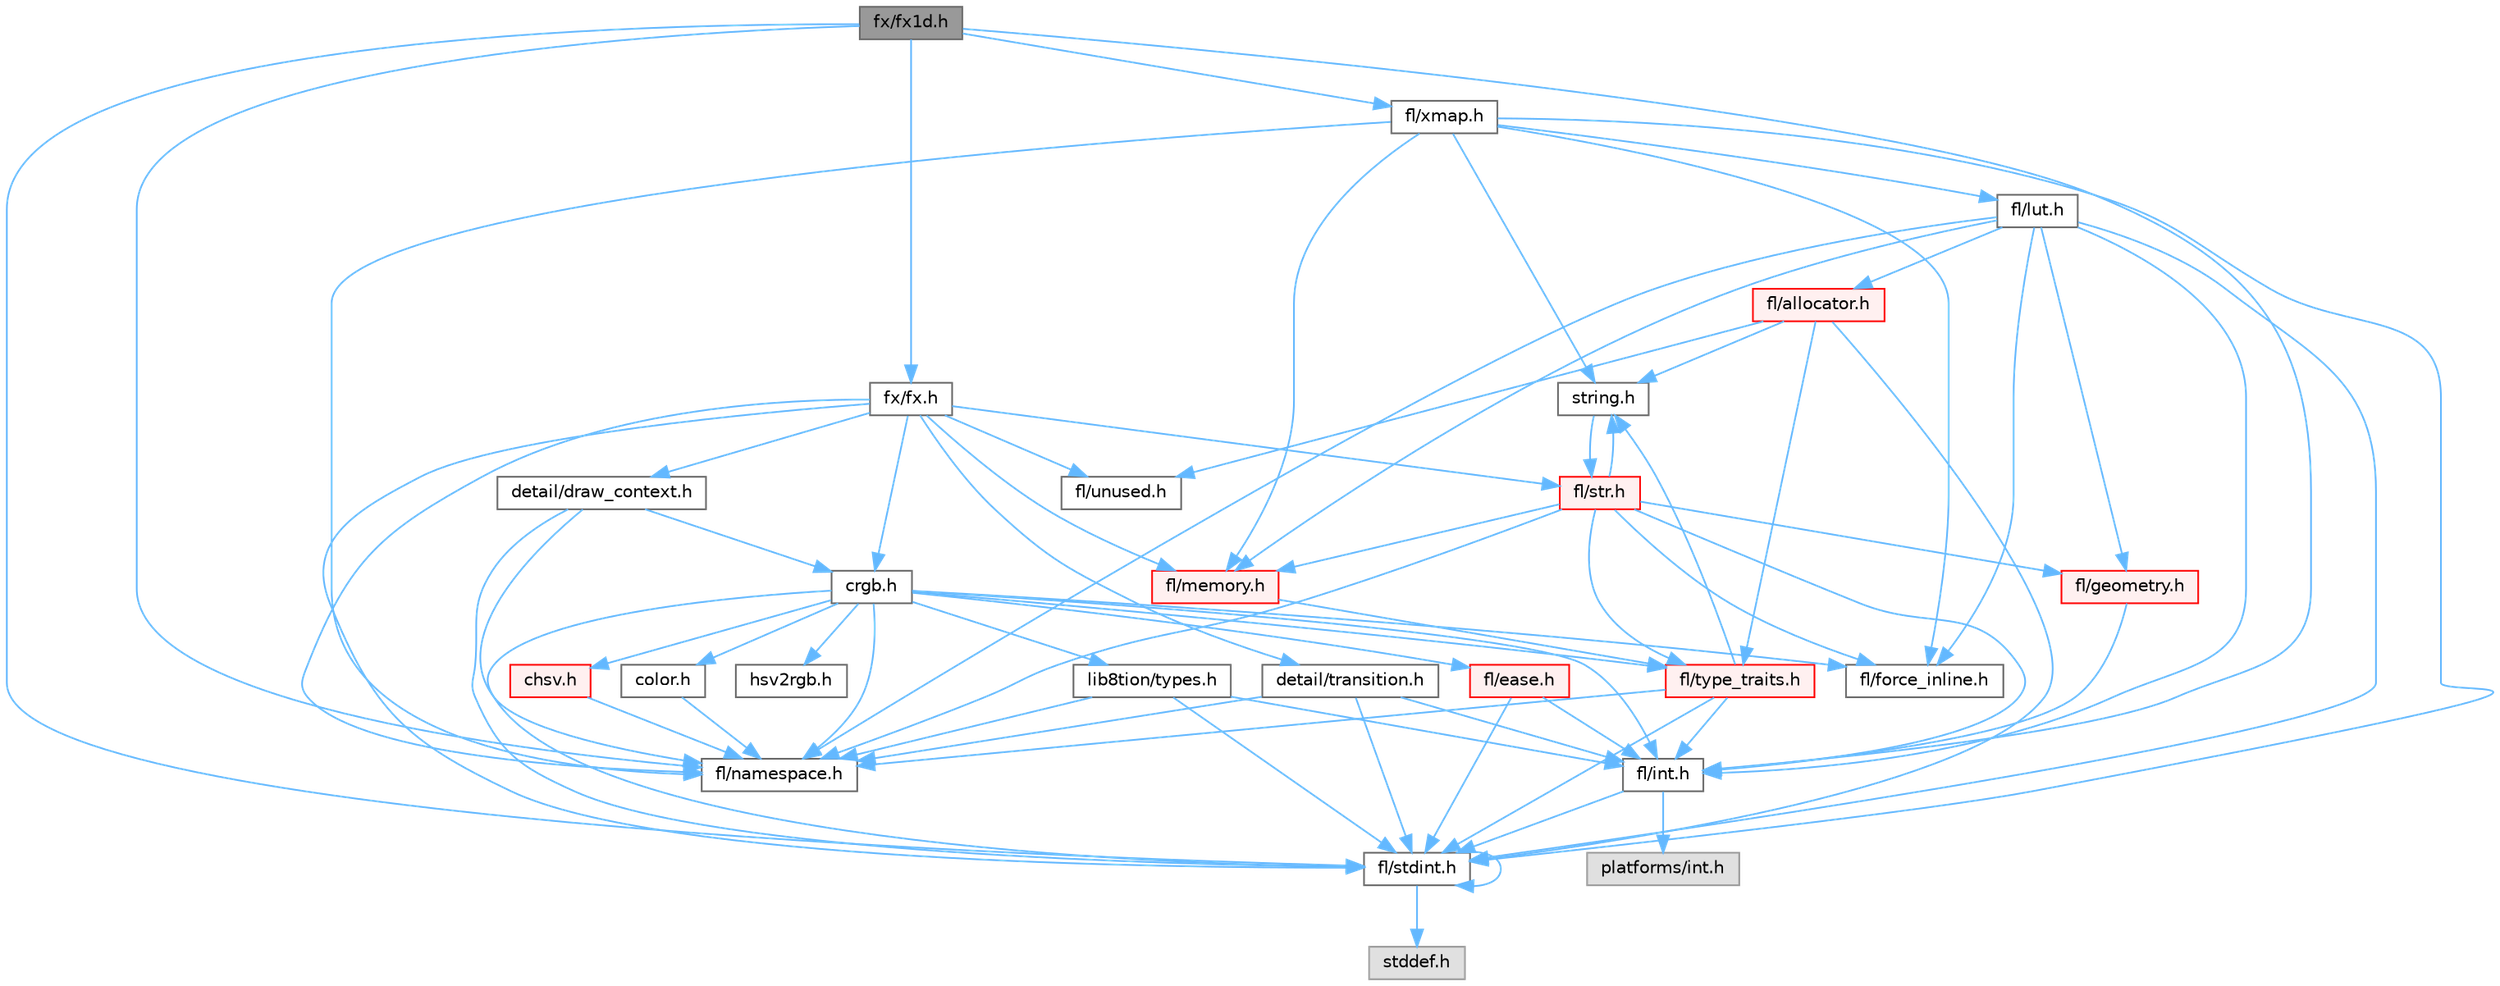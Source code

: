 digraph "fx/fx1d.h"
{
 // INTERACTIVE_SVG=YES
 // LATEX_PDF_SIZE
  bgcolor="transparent";
  edge [fontname=Helvetica,fontsize=10,labelfontname=Helvetica,labelfontsize=10];
  node [fontname=Helvetica,fontsize=10,shape=box,height=0.2,width=0.4];
  Node1 [id="Node000001",label="fx/fx1d.h",height=0.2,width=0.4,color="gray40", fillcolor="grey60", style="filled", fontcolor="black",tooltip=" "];
  Node1 -> Node2 [id="edge1_Node000001_Node000002",color="steelblue1",style="solid",tooltip=" "];
  Node2 [id="Node000002",label="fl/stdint.h",height=0.2,width=0.4,color="grey40", fillcolor="white", style="filled",URL="$df/dd8/stdint_8h.html",tooltip=" "];
  Node2 -> Node3 [id="edge2_Node000002_Node000003",color="steelblue1",style="solid",tooltip=" "];
  Node3 [id="Node000003",label="stddef.h",height=0.2,width=0.4,color="grey60", fillcolor="#E0E0E0", style="filled",tooltip=" "];
  Node2 -> Node2 [id="edge3_Node000002_Node000002",color="steelblue1",style="solid",tooltip=" "];
  Node1 -> Node4 [id="edge4_Node000001_Node000004",color="steelblue1",style="solid",tooltip=" "];
  Node4 [id="Node000004",label="fl/int.h",height=0.2,width=0.4,color="grey40", fillcolor="white", style="filled",URL="$d3/d7e/int_8h.html",tooltip=" "];
  Node4 -> Node2 [id="edge5_Node000004_Node000002",color="steelblue1",style="solid",tooltip=" "];
  Node4 -> Node5 [id="edge6_Node000004_Node000005",color="steelblue1",style="solid",tooltip=" "];
  Node5 [id="Node000005",label="platforms/int.h",height=0.2,width=0.4,color="grey60", fillcolor="#E0E0E0", style="filled",tooltip=" "];
  Node1 -> Node6 [id="edge7_Node000001_Node000006",color="steelblue1",style="solid",tooltip=" "];
  Node6 [id="Node000006",label="fl/namespace.h",height=0.2,width=0.4,color="grey40", fillcolor="white", style="filled",URL="$df/d2a/namespace_8h.html",tooltip="Implements the FastLED namespace macros."];
  Node1 -> Node7 [id="edge8_Node000001_Node000007",color="steelblue1",style="solid",tooltip=" "];
  Node7 [id="Node000007",label="fl/xmap.h",height=0.2,width=0.4,color="grey40", fillcolor="white", style="filled",URL="$dd/dcc/xmap_8h.html",tooltip=" "];
  Node7 -> Node2 [id="edge9_Node000007_Node000002",color="steelblue1",style="solid",tooltip=" "];
  Node7 -> Node8 [id="edge10_Node000007_Node000008",color="steelblue1",style="solid",tooltip=" "];
  Node8 [id="Node000008",label="string.h",height=0.2,width=0.4,color="grey40", fillcolor="white", style="filled",URL="$da/d66/string_8h.html",tooltip=" "];
  Node8 -> Node9 [id="edge11_Node000008_Node000009",color="steelblue1",style="solid",tooltip=" "];
  Node9 [id="Node000009",label="fl/str.h",height=0.2,width=0.4,color="red", fillcolor="#FFF0F0", style="filled",URL="$d1/d93/str_8h.html",tooltip=" "];
  Node9 -> Node4 [id="edge12_Node000009_Node000004",color="steelblue1",style="solid",tooltip=" "];
  Node9 -> Node8 [id="edge13_Node000009_Node000008",color="steelblue1",style="solid",tooltip=" "];
  Node9 -> Node10 [id="edge14_Node000009_Node000010",color="steelblue1",style="solid",tooltip=" "];
  Node10 [id="Node000010",label="fl/geometry.h",height=0.2,width=0.4,color="red", fillcolor="#FFF0F0", style="filled",URL="$d4/d67/geometry_8h.html",tooltip=" "];
  Node10 -> Node4 [id="edge15_Node000010_Node000004",color="steelblue1",style="solid",tooltip=" "];
  Node9 -> Node6 [id="edge16_Node000009_Node000006",color="steelblue1",style="solid",tooltip=" "];
  Node9 -> Node20 [id="edge17_Node000009_Node000020",color="steelblue1",style="solid",tooltip=" "];
  Node20 [id="Node000020",label="fl/memory.h",height=0.2,width=0.4,color="red", fillcolor="#FFF0F0", style="filled",URL="$dc/d18/memory_8h.html",tooltip=" "];
  Node20 -> Node18 [id="edge18_Node000020_Node000018",color="steelblue1",style="solid",tooltip=" "];
  Node18 [id="Node000018",label="fl/type_traits.h",height=0.2,width=0.4,color="red", fillcolor="#FFF0F0", style="filled",URL="$df/d63/type__traits_8h.html",tooltip=" "];
  Node18 -> Node8 [id="edge19_Node000018_Node000008",color="steelblue1",style="solid",tooltip=" "];
  Node18 -> Node2 [id="edge20_Node000018_Node000002",color="steelblue1",style="solid",tooltip=" "];
  Node18 -> Node6 [id="edge21_Node000018_Node000006",color="steelblue1",style="solid",tooltip=" "];
  Node18 -> Node4 [id="edge22_Node000018_Node000004",color="steelblue1",style="solid",tooltip=" "];
  Node9 -> Node18 [id="edge23_Node000009_Node000018",color="steelblue1",style="solid",tooltip=" "];
  Node9 -> Node14 [id="edge24_Node000009_Node000014",color="steelblue1",style="solid",tooltip=" "];
  Node14 [id="Node000014",label="fl/force_inline.h",height=0.2,width=0.4,color="grey40", fillcolor="white", style="filled",URL="$d4/d64/force__inline_8h.html",tooltip=" "];
  Node7 -> Node14 [id="edge25_Node000007_Node000014",color="steelblue1",style="solid",tooltip=" "];
  Node7 -> Node52 [id="edge26_Node000007_Node000052",color="steelblue1",style="solid",tooltip=" "];
  Node52 [id="Node000052",label="fl/lut.h",height=0.2,width=0.4,color="grey40", fillcolor="white", style="filled",URL="$db/d54/lut_8h.html",tooltip=" "];
  Node52 -> Node29 [id="edge27_Node000052_Node000029",color="steelblue1",style="solid",tooltip=" "];
  Node29 [id="Node000029",label="fl/allocator.h",height=0.2,width=0.4,color="red", fillcolor="#FFF0F0", style="filled",URL="$da/da9/allocator_8h.html",tooltip=" "];
  Node29 -> Node8 [id="edge28_Node000029_Node000008",color="steelblue1",style="solid",tooltip=" "];
  Node29 -> Node18 [id="edge29_Node000029_Node000018",color="steelblue1",style="solid",tooltip=" "];
  Node29 -> Node33 [id="edge30_Node000029_Node000033",color="steelblue1",style="solid",tooltip=" "];
  Node33 [id="Node000033",label="fl/unused.h",height=0.2,width=0.4,color="grey40", fillcolor="white", style="filled",URL="$d8/d4b/unused_8h.html",tooltip=" "];
  Node29 -> Node2 [id="edge31_Node000029_Node000002",color="steelblue1",style="solid",tooltip=" "];
  Node52 -> Node14 [id="edge32_Node000052_Node000014",color="steelblue1",style="solid",tooltip=" "];
  Node52 -> Node20 [id="edge33_Node000052_Node000020",color="steelblue1",style="solid",tooltip=" "];
  Node52 -> Node2 [id="edge34_Node000052_Node000002",color="steelblue1",style="solid",tooltip=" "];
  Node52 -> Node4 [id="edge35_Node000052_Node000004",color="steelblue1",style="solid",tooltip=" "];
  Node52 -> Node10 [id="edge36_Node000052_Node000010",color="steelblue1",style="solid",tooltip=" "];
  Node52 -> Node6 [id="edge37_Node000052_Node000006",color="steelblue1",style="solid",tooltip=" "];
  Node7 -> Node20 [id="edge38_Node000007_Node000020",color="steelblue1",style="solid",tooltip=" "];
  Node7 -> Node6 [id="edge39_Node000007_Node000006",color="steelblue1",style="solid",tooltip=" "];
  Node1 -> Node53 [id="edge40_Node000001_Node000053",color="steelblue1",style="solid",tooltip=" "];
  Node53 [id="Node000053",label="fx/fx.h",height=0.2,width=0.4,color="grey40", fillcolor="white", style="filled",URL="$d2/d0c/fx_8h.html",tooltip=" "];
  Node53 -> Node2 [id="edge41_Node000053_Node000002",color="steelblue1",style="solid",tooltip=" "];
  Node53 -> Node54 [id="edge42_Node000053_Node000054",color="steelblue1",style="solid",tooltip=" "];
  Node54 [id="Node000054",label="crgb.h",height=0.2,width=0.4,color="grey40", fillcolor="white", style="filled",URL="$db/dd1/crgb_8h.html",tooltip="Defines the red, green, and blue (RGB) pixel struct."];
  Node54 -> Node2 [id="edge43_Node000054_Node000002",color="steelblue1",style="solid",tooltip=" "];
  Node54 -> Node4 [id="edge44_Node000054_Node000004",color="steelblue1",style="solid",tooltip=" "];
  Node54 -> Node55 [id="edge45_Node000054_Node000055",color="steelblue1",style="solid",tooltip=" "];
  Node55 [id="Node000055",label="chsv.h",height=0.2,width=0.4,color="red", fillcolor="#FFF0F0", style="filled",URL="$d8/dd0/chsv_8h.html",tooltip="Defines the hue, saturation, and value (HSV) pixel struct."];
  Node55 -> Node6 [id="edge46_Node000055_Node000006",color="steelblue1",style="solid",tooltip=" "];
  Node54 -> Node6 [id="edge47_Node000054_Node000006",color="steelblue1",style="solid",tooltip=" "];
  Node54 -> Node57 [id="edge48_Node000054_Node000057",color="steelblue1",style="solid",tooltip=" "];
  Node57 [id="Node000057",label="color.h",height=0.2,width=0.4,color="grey40", fillcolor="white", style="filled",URL="$d2/d6b/src_2color_8h.html",tooltip="Contains definitions for color correction and temperature."];
  Node57 -> Node6 [id="edge49_Node000057_Node000006",color="steelblue1",style="solid",tooltip=" "];
  Node54 -> Node58 [id="edge50_Node000054_Node000058",color="steelblue1",style="solid",tooltip=" "];
  Node58 [id="Node000058",label="lib8tion/types.h",height=0.2,width=0.4,color="grey40", fillcolor="white", style="filled",URL="$d9/ddf/lib8tion_2types_8h.html",tooltip="Defines fractional types used for lib8tion functions."];
  Node58 -> Node2 [id="edge51_Node000058_Node000002",color="steelblue1",style="solid",tooltip=" "];
  Node58 -> Node4 [id="edge52_Node000058_Node000004",color="steelblue1",style="solid",tooltip=" "];
  Node58 -> Node6 [id="edge53_Node000058_Node000006",color="steelblue1",style="solid",tooltip=" "];
  Node54 -> Node14 [id="edge54_Node000054_Node000014",color="steelblue1",style="solid",tooltip=" "];
  Node54 -> Node18 [id="edge55_Node000054_Node000018",color="steelblue1",style="solid",tooltip=" "];
  Node54 -> Node59 [id="edge56_Node000054_Node000059",color="steelblue1",style="solid",tooltip=" "];
  Node59 [id="Node000059",label="hsv2rgb.h",height=0.2,width=0.4,color="grey40", fillcolor="white", style="filled",URL="$de/d9a/hsv2rgb_8h.html",tooltip="Functions to convert from the HSV colorspace to the RGB colorspace."];
  Node54 -> Node60 [id="edge57_Node000054_Node000060",color="steelblue1",style="solid",tooltip=" "];
  Node60 [id="Node000060",label="fl/ease.h",height=0.2,width=0.4,color="red", fillcolor="#FFF0F0", style="filled",URL="$db/d19/ease_8h.html",tooltip=" "];
  Node60 -> Node2 [id="edge58_Node000060_Node000002",color="steelblue1",style="solid",tooltip=" "];
  Node60 -> Node4 [id="edge59_Node000060_Node000004",color="steelblue1",style="solid",tooltip=" "];
  Node53 -> Node62 [id="edge60_Node000053_Node000062",color="steelblue1",style="solid",tooltip=" "];
  Node62 [id="Node000062",label="detail/draw_context.h",height=0.2,width=0.4,color="grey40", fillcolor="white", style="filled",URL="$db/ded/draw__context_8h.html",tooltip=" "];
  Node62 -> Node54 [id="edge61_Node000062_Node000054",color="steelblue1",style="solid",tooltip=" "];
  Node62 -> Node6 [id="edge62_Node000062_Node000006",color="steelblue1",style="solid",tooltip=" "];
  Node62 -> Node2 [id="edge63_Node000062_Node000002",color="steelblue1",style="solid",tooltip=" "];
  Node53 -> Node63 [id="edge64_Node000053_Node000063",color="steelblue1",style="solid",tooltip=" "];
  Node63 [id="Node000063",label="detail/transition.h",height=0.2,width=0.4,color="grey40", fillcolor="white", style="filled",URL="$d7/df7/transition_8h.html",tooltip=" "];
  Node63 -> Node6 [id="edge65_Node000063_Node000006",color="steelblue1",style="solid",tooltip=" "];
  Node63 -> Node2 [id="edge66_Node000063_Node000002",color="steelblue1",style="solid",tooltip=" "];
  Node63 -> Node4 [id="edge67_Node000063_Node000004",color="steelblue1",style="solid",tooltip=" "];
  Node53 -> Node6 [id="edge68_Node000053_Node000006",color="steelblue1",style="solid",tooltip=" "];
  Node53 -> Node20 [id="edge69_Node000053_Node000020",color="steelblue1",style="solid",tooltip=" "];
  Node53 -> Node9 [id="edge70_Node000053_Node000009",color="steelblue1",style="solid",tooltip=" "];
  Node53 -> Node33 [id="edge71_Node000053_Node000033",color="steelblue1",style="solid",tooltip=" "];
}
